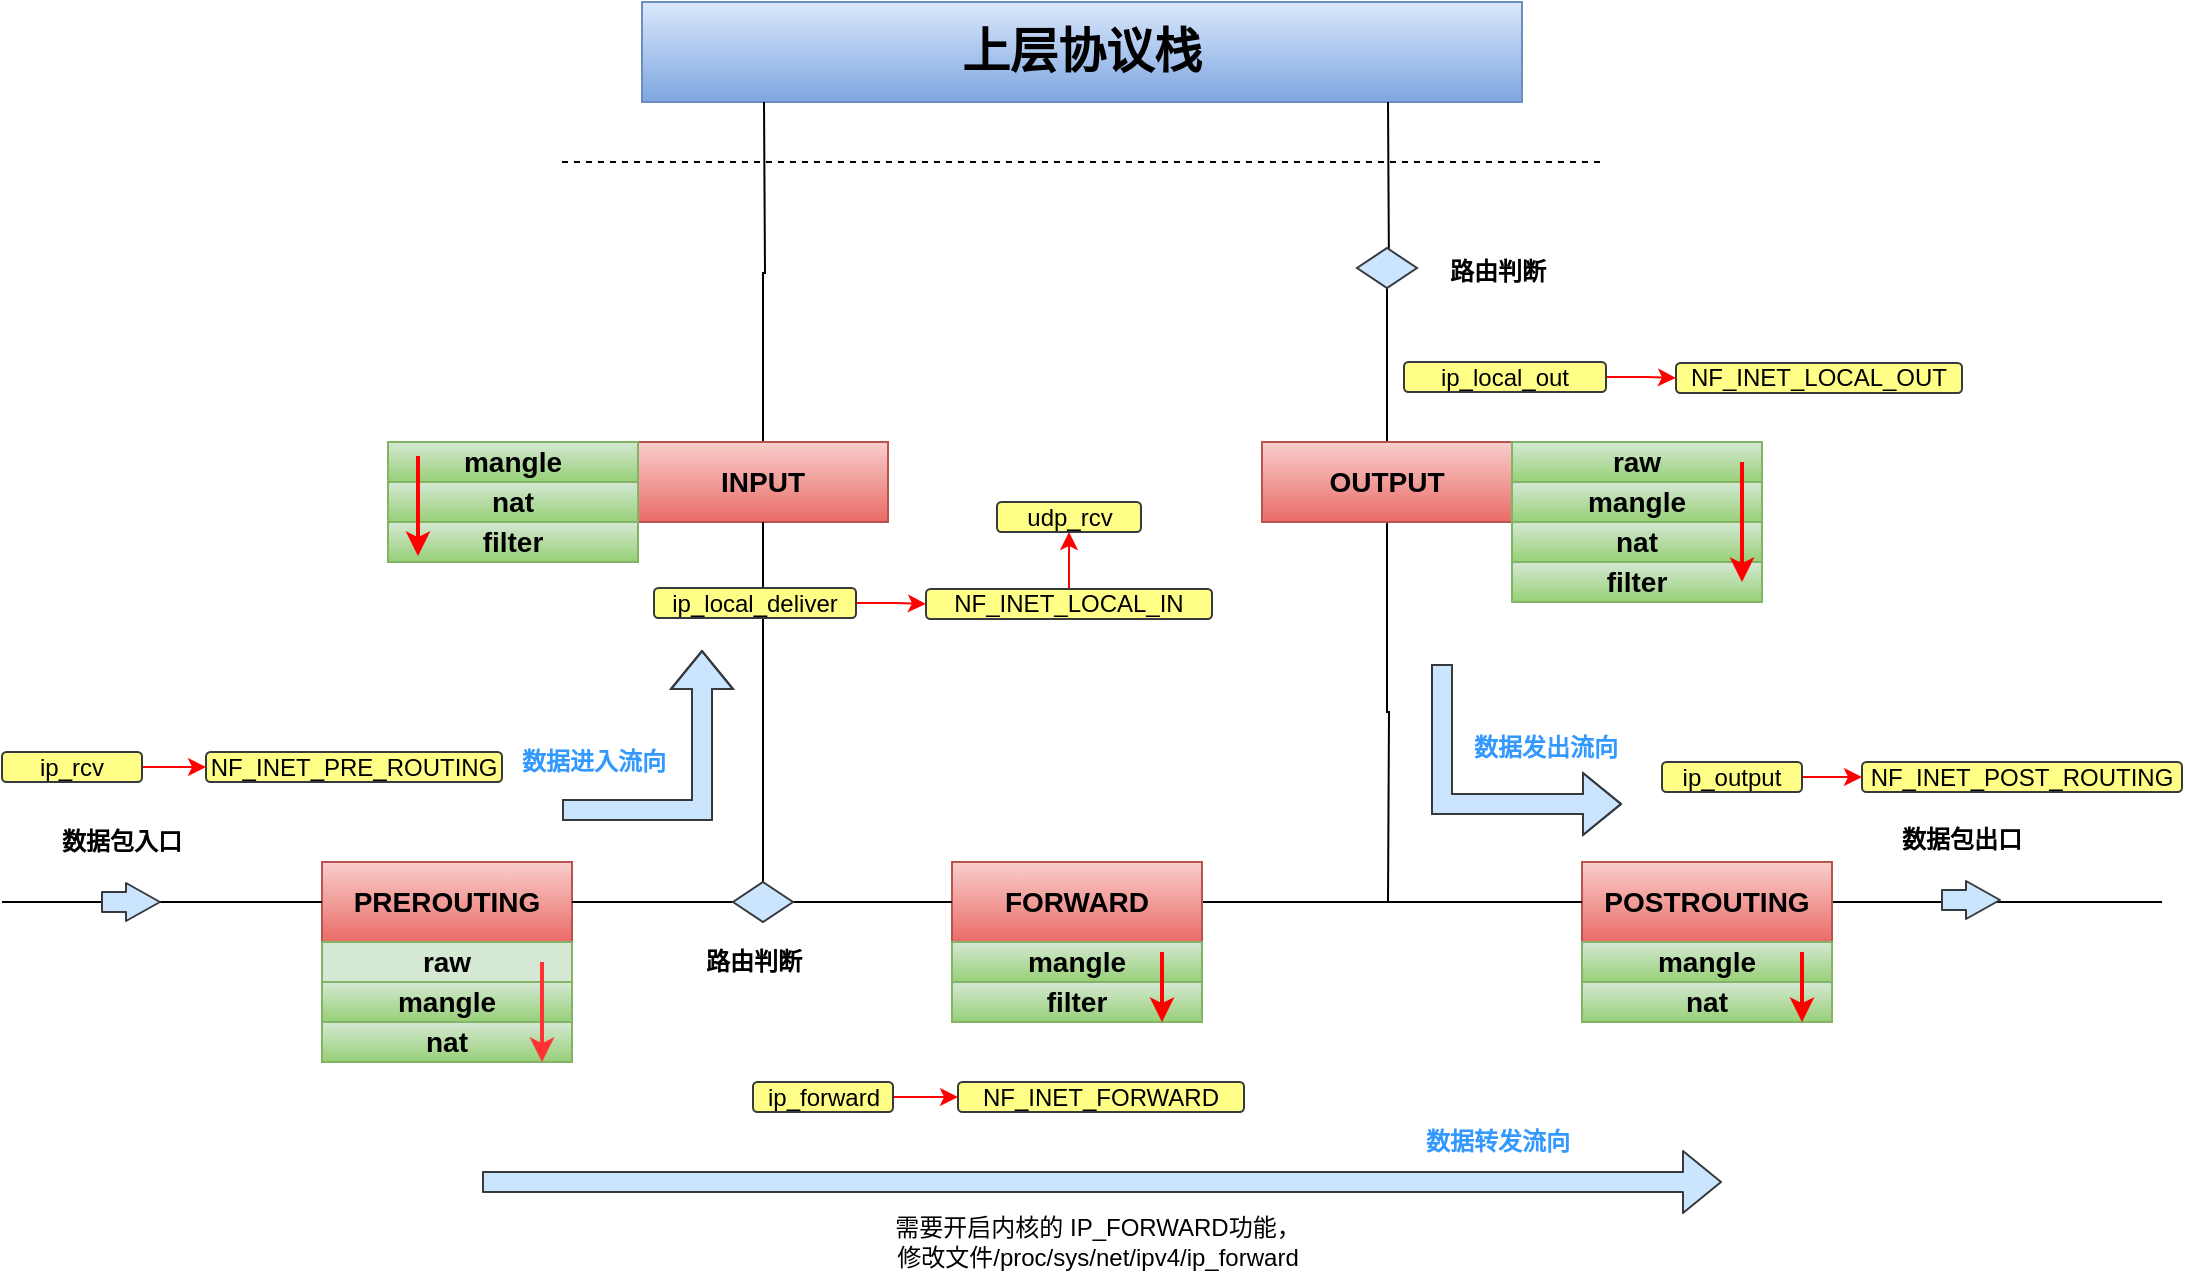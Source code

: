 <mxfile version="12.2.0" type="github" pages="1">
  <diagram id="bEqfqw1uMpefOEqq5Ksn" name="Page-1">
    <mxGraphModel dx="1912" dy="561" grid="1" gridSize="10" guides="1" tooltips="1" connect="1" arrows="1" fold="1" page="1" pageScale="1" pageWidth="827" pageHeight="1169" math="0" shadow="0">
      <root>
        <mxCell id="0"/>
        <mxCell id="1" parent="0"/>
        <mxCell id="d_MARhWFFSnt5gxG_KsG-63" value="NF_INET_PRE_ROUTING" style="rounded=1;whiteSpace=wrap;html=1;fillColor=#ffff88;strokeColor=#36393d;" vertex="1" parent="1">
          <mxGeometry x="-58" y="455" width="148" height="15" as="geometry"/>
        </mxCell>
        <mxCell id="d_MARhWFFSnt5gxG_KsG-67" style="edgeStyle=orthogonalEdgeStyle;rounded=0;comic=0;orthogonalLoop=1;jettySize=auto;html=1;exitX=1;exitY=0.5;exitDx=0;exitDy=0;entryX=0;entryY=0.5;entryDx=0;entryDy=0;shadow=0;sourcePerimeterSpacing=0;targetPerimeterSpacing=0;strokeColor=#FF0000;strokeWidth=1;" edge="1" parent="1" source="d_MARhWFFSnt5gxG_KsG-61" target="d_MARhWFFSnt5gxG_KsG-63">
          <mxGeometry relative="1" as="geometry"/>
        </mxCell>
        <mxCell id="d_MARhWFFSnt5gxG_KsG-61" value="ip_rcv" style="rounded=1;whiteSpace=wrap;html=1;fillColor=#ffff88;strokeColor=#36393d;" vertex="1" parent="1">
          <mxGeometry x="-160" y="455" width="70" height="15" as="geometry"/>
        </mxCell>
        <mxCell id="lUowFE6NQOimMYLQ2tVD-1" value="&lt;font style=&quot;font-size: 24px&quot;&gt;&lt;b&gt;上层协议栈&lt;/b&gt;&lt;/font&gt;" style="rounded=0;whiteSpace=wrap;html=1;fillColor=#dae8fc;strokeColor=#6c8ebf;gradientColor=#7ea6e0;" parent="1" vertex="1">
          <mxGeometry x="160" y="80" width="440" height="50" as="geometry"/>
        </mxCell>
        <mxCell id="lUowFE6NQOimMYLQ2tVD-2" value="" style="endArrow=none;dashed=1;html=1;" parent="1" edge="1">
          <mxGeometry width="50" height="50" relative="1" as="geometry">
            <mxPoint x="120" y="160" as="sourcePoint"/>
            <mxPoint x="640" y="160" as="targetPoint"/>
          </mxGeometry>
        </mxCell>
        <mxCell id="lUowFE6NQOimMYLQ2tVD-28" style="edgeStyle=orthogonalEdgeStyle;rounded=0;orthogonalLoop=1;jettySize=auto;html=1;exitX=1;exitY=0.5;exitDx=0;exitDy=0;endArrow=none;endFill=0;" parent="1" source="lUowFE6NQOimMYLQ2tVD-8" edge="1">
          <mxGeometry relative="1" as="geometry">
            <mxPoint x="920" y="530" as="targetPoint"/>
          </mxGeometry>
        </mxCell>
        <mxCell id="lUowFE6NQOimMYLQ2tVD-8" value="&lt;b style=&quot;white-space: normal ; font-size: 14px&quot;&gt;POSTROUTING&lt;/b&gt;" style="rounded=0;whiteSpace=wrap;html=1;shadow=0;glass=0;comic=0;fillColor=#f8cecc;strokeColor=#b85450;gradientColor=#ea6b66;" parent="1" vertex="1">
          <mxGeometry x="630" y="510" width="125" height="40" as="geometry"/>
        </mxCell>
        <mxCell id="lUowFE6NQOimMYLQ2tVD-9" value="&lt;b style=&quot;font-size: 14px&quot;&gt;PREROUTING&lt;/b&gt;" style="rounded=0;whiteSpace=wrap;html=1;shadow=0;glass=0;comic=0;fillColor=#f8cecc;strokeColor=#b85450;gradientColor=#ea6b66;" parent="1" vertex="1">
          <mxGeometry y="510" width="125" height="40" as="geometry"/>
        </mxCell>
        <mxCell id="lUowFE6NQOimMYLQ2tVD-15" style="edgeStyle=orthogonalEdgeStyle;rounded=0;orthogonalLoop=1;jettySize=auto;html=1;exitX=1;exitY=0.5;exitDx=0;exitDy=0;entryX=0;entryY=0.5;entryDx=0;entryDy=0;endArrow=none;endFill=0;" parent="1" source="lUowFE6NQOimMYLQ2tVD-10" target="lUowFE6NQOimMYLQ2tVD-8" edge="1">
          <mxGeometry relative="1" as="geometry"/>
        </mxCell>
        <mxCell id="lUowFE6NQOimMYLQ2tVD-10" value="&lt;b style=&quot;font-size: 14px&quot;&gt;FORWARD&lt;/b&gt;" style="rounded=0;whiteSpace=wrap;html=1;shadow=0;glass=0;comic=0;fillColor=#f8cecc;strokeColor=#b85450;gradientColor=#ea6b66;" parent="1" vertex="1">
          <mxGeometry x="315" y="510" width="125" height="40" as="geometry"/>
        </mxCell>
        <mxCell id="lUowFE6NQOimMYLQ2tVD-24" style="edgeStyle=orthogonalEdgeStyle;rounded=0;orthogonalLoop=1;jettySize=auto;html=1;endArrow=none;endFill=0;" parent="1" source="lUowFE6NQOimMYLQ2tVD-11" edge="1">
          <mxGeometry relative="1" as="geometry">
            <mxPoint x="221" y="130" as="targetPoint"/>
          </mxGeometry>
        </mxCell>
        <mxCell id="lUowFE6NQOimMYLQ2tVD-11" value="&lt;b style=&quot;font-size: 14px&quot;&gt;INPUT&lt;/b&gt;" style="rounded=0;whiteSpace=wrap;html=1;shadow=0;glass=0;comic=0;fillColor=#f8cecc;strokeColor=#b85450;gradientColor=#ea6b66;" parent="1" vertex="1">
          <mxGeometry x="158" y="300" width="125" height="40" as="geometry"/>
        </mxCell>
        <mxCell id="lUowFE6NQOimMYLQ2tVD-25" style="edgeStyle=orthogonalEdgeStyle;rounded=0;orthogonalLoop=1;jettySize=auto;html=1;endArrow=none;endFill=0;" parent="1" source="lUowFE6NQOimMYLQ2tVD-12" edge="1">
          <mxGeometry relative="1" as="geometry">
            <mxPoint x="533" y="130" as="targetPoint"/>
          </mxGeometry>
        </mxCell>
        <mxCell id="lUowFE6NQOimMYLQ2tVD-27" style="edgeStyle=orthogonalEdgeStyle;rounded=0;orthogonalLoop=1;jettySize=auto;html=1;exitX=0.5;exitY=1;exitDx=0;exitDy=0;endArrow=none;endFill=0;" parent="1" source="lUowFE6NQOimMYLQ2tVD-12" edge="1">
          <mxGeometry relative="1" as="geometry">
            <mxPoint x="533" y="530" as="targetPoint"/>
          </mxGeometry>
        </mxCell>
        <mxCell id="lUowFE6NQOimMYLQ2tVD-12" value="&lt;b style=&quot;font-size: 14px&quot;&gt;OUTPUT&lt;/b&gt;" style="rounded=0;whiteSpace=wrap;html=1;shadow=0;glass=0;comic=0;fillColor=#f8cecc;strokeColor=#b85450;gradientColor=#ea6b66;" parent="1" vertex="1">
          <mxGeometry x="470" y="300" width="125" height="40" as="geometry"/>
        </mxCell>
        <mxCell id="lUowFE6NQOimMYLQ2tVD-13" value="" style="endArrow=none;html=1;entryX=0;entryY=0.5;entryDx=0;entryDy=0;endFill=0;" parent="1" target="lUowFE6NQOimMYLQ2tVD-9" edge="1">
          <mxGeometry width="50" height="50" relative="1" as="geometry">
            <mxPoint x="-160" y="530" as="sourcePoint"/>
            <mxPoint x="60" y="570" as="targetPoint"/>
          </mxGeometry>
        </mxCell>
        <mxCell id="lUowFE6NQOimMYLQ2tVD-18" style="edgeStyle=orthogonalEdgeStyle;rounded=0;orthogonalLoop=1;jettySize=auto;html=1;exitX=1;exitY=0.5;exitDx=0;exitDy=0;entryX=0;entryY=0.5;entryDx=0;entryDy=0;endArrow=none;endFill=0;" parent="1" source="lUowFE6NQOimMYLQ2tVD-9" target="lUowFE6NQOimMYLQ2tVD-17" edge="1">
          <mxGeometry relative="1" as="geometry">
            <mxPoint x="125" y="530" as="sourcePoint"/>
            <mxPoint x="200" y="530" as="targetPoint"/>
          </mxGeometry>
        </mxCell>
        <mxCell id="lUowFE6NQOimMYLQ2tVD-22" style="edgeStyle=orthogonalEdgeStyle;rounded=0;orthogonalLoop=1;jettySize=auto;html=1;exitX=0.5;exitY=0;exitDx=0;exitDy=0;entryX=0.5;entryY=1;entryDx=0;entryDy=0;endArrow=none;endFill=0;" parent="1" source="lUowFE6NQOimMYLQ2tVD-17" target="lUowFE6NQOimMYLQ2tVD-11" edge="1">
          <mxGeometry relative="1" as="geometry"/>
        </mxCell>
        <mxCell id="lUowFE6NQOimMYLQ2tVD-23" style="edgeStyle=orthogonalEdgeStyle;rounded=0;orthogonalLoop=1;jettySize=auto;html=1;exitX=1;exitY=0.5;exitDx=0;exitDy=0;entryX=0;entryY=0.5;entryDx=0;entryDy=0;endArrow=none;endFill=0;" parent="1" source="lUowFE6NQOimMYLQ2tVD-17" target="lUowFE6NQOimMYLQ2tVD-10" edge="1">
          <mxGeometry relative="1" as="geometry"/>
        </mxCell>
        <mxCell id="lUowFE6NQOimMYLQ2tVD-17" value="" style="rhombus;whiteSpace=wrap;html=1;shadow=0;glass=0;comic=0;fillColor=#cce5ff;strokeColor=#36393d;" parent="1" vertex="1">
          <mxGeometry x="205.5" y="520" width="30" height="20" as="geometry"/>
        </mxCell>
        <mxCell id="lUowFE6NQOimMYLQ2tVD-29" value="" style="rhombus;whiteSpace=wrap;html=1;shadow=0;glass=0;comic=0;fillColor=#cce5ff;strokeColor=#36393d;" parent="1" vertex="1">
          <mxGeometry x="517.5" y="203" width="30" height="20" as="geometry"/>
        </mxCell>
        <mxCell id="d_MARhWFFSnt5gxG_KsG-7" value="" style="group;fillColor=#d5e8d4;strokeColor=#82b366;gradientColor=#97d077;" vertex="1" connectable="0" parent="1">
          <mxGeometry y="550" width="125" height="60" as="geometry"/>
        </mxCell>
        <mxCell id="d_MARhWFFSnt5gxG_KsG-4" value="&lt;b style=&quot;font-size: 14px&quot;&gt;raw&lt;/b&gt;" style="rounded=0;whiteSpace=wrap;html=1;shadow=0;glass=0;comic=0;fillColor=#d5e8d4;strokeColor=#82b366;" vertex="1" parent="d_MARhWFFSnt5gxG_KsG-7">
          <mxGeometry width="125" height="20" as="geometry"/>
        </mxCell>
        <mxCell id="d_MARhWFFSnt5gxG_KsG-5" value="&lt;b style=&quot;font-size: 14px&quot;&gt;mangle&lt;/b&gt;" style="rounded=0;whiteSpace=wrap;html=1;shadow=0;glass=0;comic=0;fillColor=#d5e8d4;strokeColor=#82b366;gradientColor=#97d077;" vertex="1" parent="d_MARhWFFSnt5gxG_KsG-7">
          <mxGeometry y="20" width="125" height="20" as="geometry"/>
        </mxCell>
        <mxCell id="d_MARhWFFSnt5gxG_KsG-6" value="&lt;b style=&quot;font-size: 14px&quot;&gt;nat&lt;/b&gt;" style="rounded=0;whiteSpace=wrap;html=1;shadow=0;glass=0;comic=0;fillColor=#d5e8d4;strokeColor=#82b366;gradientColor=#97d077;" vertex="1" parent="d_MARhWFFSnt5gxG_KsG-7">
          <mxGeometry y="40" width="125" height="20" as="geometry"/>
        </mxCell>
        <mxCell id="d_MARhWFFSnt5gxG_KsG-22" value="" style="endArrow=classic;html=1;strokeColor=#FF3333;strokeWidth=2;fillColor=#d5e8d4;" edge="1" parent="d_MARhWFFSnt5gxG_KsG-7">
          <mxGeometry width="50" height="50" relative="1" as="geometry">
            <mxPoint x="110" y="10" as="sourcePoint"/>
            <mxPoint x="110" y="60" as="targetPoint"/>
          </mxGeometry>
        </mxCell>
        <mxCell id="d_MARhWFFSnt5gxG_KsG-9" value="&lt;b style=&quot;font-size: 14px&quot;&gt;mangle&lt;/b&gt;" style="rounded=0;whiteSpace=wrap;html=1;shadow=0;glass=0;comic=0;fillColor=#d5e8d4;strokeColor=#82b366;gradientColor=#97d077;" vertex="1" parent="1">
          <mxGeometry x="33" y="300" width="125" height="20" as="geometry"/>
        </mxCell>
        <mxCell id="d_MARhWFFSnt5gxG_KsG-10" value="&lt;b style=&quot;font-size: 14px&quot;&gt;nat&lt;/b&gt;" style="rounded=0;whiteSpace=wrap;html=1;shadow=0;glass=0;comic=0;fillColor=#d5e8d4;strokeColor=#82b366;gradientColor=#97d077;" vertex="1" parent="1">
          <mxGeometry x="33" y="320" width="125" height="20" as="geometry"/>
        </mxCell>
        <mxCell id="d_MARhWFFSnt5gxG_KsG-11" value="&lt;b style=&quot;font-size: 14px&quot;&gt;filter&lt;/b&gt;" style="rounded=0;whiteSpace=wrap;html=1;shadow=0;glass=0;comic=0;fillColor=#d5e8d4;strokeColor=#82b366;gradientColor=#97d077;" vertex="1" parent="1">
          <mxGeometry x="33" y="340" width="125" height="20" as="geometry"/>
        </mxCell>
        <mxCell id="d_MARhWFFSnt5gxG_KsG-12" value="&lt;b style=&quot;font-size: 14px&quot;&gt;raw&lt;/b&gt;" style="rounded=0;whiteSpace=wrap;html=1;shadow=0;glass=0;comic=0;fillColor=#d5e8d4;strokeColor=#82b366;gradientColor=#97d077;" vertex="1" parent="1">
          <mxGeometry x="595" y="300" width="125" height="20" as="geometry"/>
        </mxCell>
        <mxCell id="d_MARhWFFSnt5gxG_KsG-13" value="&lt;b style=&quot;font-size: 14px&quot;&gt;mangle&lt;/b&gt;" style="rounded=0;whiteSpace=wrap;html=1;shadow=0;glass=0;comic=0;fillColor=#d5e8d4;strokeColor=#82b366;gradientColor=#97d077;" vertex="1" parent="1">
          <mxGeometry x="595" y="320" width="125" height="20" as="geometry"/>
        </mxCell>
        <mxCell id="d_MARhWFFSnt5gxG_KsG-14" value="&lt;b style=&quot;font-size: 14px&quot;&gt;nat&lt;/b&gt;" style="rounded=0;whiteSpace=wrap;html=1;shadow=0;glass=0;comic=0;fillColor=#d5e8d4;strokeColor=#82b366;gradientColor=#97d077;" vertex="1" parent="1">
          <mxGeometry x="595" y="340" width="125" height="20" as="geometry"/>
        </mxCell>
        <mxCell id="d_MARhWFFSnt5gxG_KsG-15" value="&lt;b style=&quot;font-size: 14px&quot;&gt;filter&lt;/b&gt;" style="rounded=0;whiteSpace=wrap;html=1;shadow=0;glass=0;comic=0;fillColor=#d5e8d4;strokeColor=#82b366;gradientColor=#97d077;" vertex="1" parent="1">
          <mxGeometry x="595" y="360" width="125" height="20" as="geometry"/>
        </mxCell>
        <mxCell id="d_MARhWFFSnt5gxG_KsG-16" value="&lt;b style=&quot;font-size: 14px&quot;&gt;mangle&lt;/b&gt;" style="rounded=0;whiteSpace=wrap;html=1;shadow=0;glass=0;comic=0;fillColor=#d5e8d4;strokeColor=#82b366;gradientColor=#97d077;" vertex="1" parent="1">
          <mxGeometry x="315" y="550" width="125" height="20" as="geometry"/>
        </mxCell>
        <mxCell id="d_MARhWFFSnt5gxG_KsG-17" value="&lt;b style=&quot;font-size: 14px&quot;&gt;filter&lt;/b&gt;" style="rounded=0;whiteSpace=wrap;html=1;shadow=0;glass=0;comic=0;fillColor=#d5e8d4;strokeColor=#82b366;gradientColor=#97d077;" vertex="1" parent="1">
          <mxGeometry x="315" y="570" width="125" height="20" as="geometry"/>
        </mxCell>
        <mxCell id="d_MARhWFFSnt5gxG_KsG-18" value="&lt;b style=&quot;font-size: 14px&quot;&gt;mangle&lt;/b&gt;" style="rounded=0;whiteSpace=wrap;html=1;shadow=0;glass=0;comic=0;fillColor=#d5e8d4;strokeColor=#82b366;gradientColor=#97d077;" vertex="1" parent="1">
          <mxGeometry x="630" y="550" width="125" height="20" as="geometry"/>
        </mxCell>
        <mxCell id="d_MARhWFFSnt5gxG_KsG-19" value="&lt;b style=&quot;font-size: 14px&quot;&gt;nat&lt;/b&gt;" style="rounded=0;whiteSpace=wrap;html=1;shadow=0;glass=0;comic=0;fillColor=#d5e8d4;strokeColor=#82b366;gradientColor=#97d077;" vertex="1" parent="1">
          <mxGeometry x="630" y="570" width="125" height="20" as="geometry"/>
        </mxCell>
        <mxCell id="d_MARhWFFSnt5gxG_KsG-20" value="" style="endArrow=classic;html=1;strokeColor=#FF0000;strokeWidth=2;fillColor=#d5e8d4;" edge="1" parent="1">
          <mxGeometry width="50" height="50" relative="1" as="geometry">
            <mxPoint x="48" y="307" as="sourcePoint"/>
            <mxPoint x="48" y="357" as="targetPoint"/>
          </mxGeometry>
        </mxCell>
        <mxCell id="d_MARhWFFSnt5gxG_KsG-21" value="" style="endArrow=classic;html=1;strokeColor=#FF0000;strokeWidth=2;fillColor=#d5e8d4;" edge="1" parent="1">
          <mxGeometry width="50" height="50" relative="1" as="geometry">
            <mxPoint x="710" y="310" as="sourcePoint"/>
            <mxPoint x="710" y="370" as="targetPoint"/>
          </mxGeometry>
        </mxCell>
        <mxCell id="d_MARhWFFSnt5gxG_KsG-23" value="" style="endArrow=classic;html=1;strokeColor=#FF0000;strokeWidth=2;fillColor=#d5e8d4;" edge="1" parent="1">
          <mxGeometry width="50" height="50" relative="1" as="geometry">
            <mxPoint x="420" y="555" as="sourcePoint"/>
            <mxPoint x="420" y="590" as="targetPoint"/>
          </mxGeometry>
        </mxCell>
        <mxCell id="d_MARhWFFSnt5gxG_KsG-25" value="" style="endArrow=classic;html=1;strokeColor=#FF0000;strokeWidth=2;fillColor=#d5e8d4;" edge="1" parent="1">
          <mxGeometry width="50" height="50" relative="1" as="geometry">
            <mxPoint x="740" y="555" as="sourcePoint"/>
            <mxPoint x="740" y="590" as="targetPoint"/>
          </mxGeometry>
        </mxCell>
        <mxCell id="d_MARhWFFSnt5gxG_KsG-30" value="" style="edgeStyle=segmentEdgeStyle;endArrow=classic;html=1;strokeColor=#36393d;strokeWidth=1;rounded=0;shadow=0;comic=0;shape=flexArrow;targetPerimeterSpacing=0;sourcePerimeterSpacing=0;fillColor=#cce5ff;" edge="1" parent="1">
          <mxGeometry width="50" height="50" relative="1" as="geometry">
            <mxPoint x="120" y="484" as="sourcePoint"/>
            <mxPoint x="190" y="404" as="targetPoint"/>
            <Array as="points">
              <mxPoint x="190" y="484"/>
            </Array>
          </mxGeometry>
        </mxCell>
        <mxCell id="d_MARhWFFSnt5gxG_KsG-47" value="" style="edgeStyle=segmentEdgeStyle;endArrow=classic;html=1;shadow=0;strokeColor=#36393d;strokeWidth=1;rounded=0;shape=flexArrow;fillColor=#cce5ff;" edge="1" parent="1">
          <mxGeometry width="50" height="50" relative="1" as="geometry">
            <mxPoint x="560" y="411" as="sourcePoint"/>
            <mxPoint x="650" y="481" as="targetPoint"/>
            <Array as="points">
              <mxPoint x="610" y="481"/>
              <mxPoint x="610" y="481"/>
            </Array>
          </mxGeometry>
        </mxCell>
        <mxCell id="d_MARhWFFSnt5gxG_KsG-48" value="" style="shape=flexArrow;endArrow=classic;html=1;shadow=0;strokeColor=#36393d;strokeWidth=1;fillColor=#cce5ff;" edge="1" parent="1">
          <mxGeometry width="50" height="50" relative="1" as="geometry">
            <mxPoint x="80" y="670" as="sourcePoint"/>
            <mxPoint x="700" y="670" as="targetPoint"/>
          </mxGeometry>
        </mxCell>
        <mxCell id="d_MARhWFFSnt5gxG_KsG-49" value="" style="shape=flexArrow;endArrow=classic;html=1;shadow=0;strokeColor=#36393d;strokeWidth=1;endWidth=8;endSize=5.33;fillColor=#cce5ff;" edge="1" parent="1">
          <mxGeometry width="50" height="50" relative="1" as="geometry">
            <mxPoint x="-110.5" y="530" as="sourcePoint"/>
            <mxPoint x="-80.5" y="530" as="targetPoint"/>
          </mxGeometry>
        </mxCell>
        <mxCell id="d_MARhWFFSnt5gxG_KsG-50" value="&lt;b&gt;数据包入口&lt;/b&gt;" style="text;html=1;strokeColor=none;fillColor=none;align=center;verticalAlign=middle;whiteSpace=wrap;rounded=0;" vertex="1" parent="1">
          <mxGeometry x="-140" y="490" width="80" height="20" as="geometry"/>
        </mxCell>
        <mxCell id="d_MARhWFFSnt5gxG_KsG-51" value="&lt;b&gt;&lt;font color=&quot;#3399ff&quot;&gt;数据进入流向&lt;/font&gt;&lt;/b&gt;" style="text;html=1;strokeColor=none;fillColor=none;align=center;verticalAlign=middle;whiteSpace=wrap;rounded=0;" vertex="1" parent="1">
          <mxGeometry x="95.5" y="450" width="80" height="20" as="geometry"/>
        </mxCell>
        <mxCell id="d_MARhWFFSnt5gxG_KsG-52" value="&lt;font color=&quot;#3399ff&quot;&gt;&lt;b&gt;数据发出流向&lt;/b&gt;&lt;/font&gt;" style="text;html=1;strokeColor=none;fillColor=none;align=center;verticalAlign=middle;whiteSpace=wrap;rounded=0;" vertex="1" parent="1">
          <mxGeometry x="571.5" y="443" width="80" height="20" as="geometry"/>
        </mxCell>
        <mxCell id="d_MARhWFFSnt5gxG_KsG-54" value="&lt;b&gt;路由判断&lt;/b&gt;" style="text;html=1;strokeColor=none;fillColor=none;align=center;verticalAlign=middle;whiteSpace=wrap;rounded=0;" vertex="1" parent="1">
          <mxGeometry x="175.5" y="550" width="80" height="20" as="geometry"/>
        </mxCell>
        <mxCell id="d_MARhWFFSnt5gxG_KsG-55" value="&lt;b&gt;路由判断&lt;/b&gt;" style="text;html=1;strokeColor=none;fillColor=none;align=center;verticalAlign=middle;whiteSpace=wrap;rounded=0;" vertex="1" parent="1">
          <mxGeometry x="547.5" y="205" width="80" height="20" as="geometry"/>
        </mxCell>
        <mxCell id="d_MARhWFFSnt5gxG_KsG-56" value="&lt;font color=&quot;#3399ff&quot;&gt;&lt;b&gt;数据转发流向&lt;/b&gt;&lt;/font&gt;" style="text;html=1;strokeColor=none;fillColor=none;align=center;verticalAlign=middle;whiteSpace=wrap;rounded=0;" vertex="1" parent="1">
          <mxGeometry x="547.5" y="640" width="80" height="20" as="geometry"/>
        </mxCell>
        <mxCell id="d_MARhWFFSnt5gxG_KsG-57" value="需要开启内核的 IP_FORWARD功能，修改文件/proc/sys/net/ipv4/ip_forward" style="text;html=1;strokeColor=none;fillColor=none;align=center;verticalAlign=middle;whiteSpace=wrap;rounded=0;" vertex="1" parent="1">
          <mxGeometry x="283" y="690" width="210" height="20" as="geometry"/>
        </mxCell>
        <mxCell id="d_MARhWFFSnt5gxG_KsG-58" value="" style="shape=flexArrow;endArrow=classic;html=1;shadow=0;strokeColor=#36393d;strokeWidth=1;endWidth=8;endSize=5.33;fillColor=#cce5ff;" edge="1" parent="1">
          <mxGeometry width="50" height="50" relative="1" as="geometry">
            <mxPoint x="809.5" y="529" as="sourcePoint"/>
            <mxPoint x="839.5" y="529" as="targetPoint"/>
          </mxGeometry>
        </mxCell>
        <mxCell id="d_MARhWFFSnt5gxG_KsG-59" value="&lt;b&gt;数据包出口&lt;/b&gt;" style="text;html=1;strokeColor=none;fillColor=none;align=center;verticalAlign=middle;whiteSpace=wrap;rounded=0;" vertex="1" parent="1">
          <mxGeometry x="780" y="489" width="80" height="20" as="geometry"/>
        </mxCell>
        <mxCell id="d_MARhWFFSnt5gxG_KsG-68" value="NF_INET_FORWARD" style="rounded=1;whiteSpace=wrap;html=1;fillColor=#ffff88;strokeColor=#36393d;" vertex="1" parent="1">
          <mxGeometry x="318" y="620" width="143" height="15" as="geometry"/>
        </mxCell>
        <mxCell id="d_MARhWFFSnt5gxG_KsG-69" style="edgeStyle=orthogonalEdgeStyle;rounded=0;comic=0;orthogonalLoop=1;jettySize=auto;html=1;exitX=1;exitY=0.5;exitDx=0;exitDy=0;entryX=0;entryY=0.5;entryDx=0;entryDy=0;shadow=0;sourcePerimeterSpacing=0;targetPerimeterSpacing=0;strokeColor=#FF0000;strokeWidth=1;" edge="1" parent="1" source="d_MARhWFFSnt5gxG_KsG-70" target="d_MARhWFFSnt5gxG_KsG-68">
          <mxGeometry relative="1" as="geometry"/>
        </mxCell>
        <mxCell id="d_MARhWFFSnt5gxG_KsG-70" value="ip_forward" style="rounded=1;whiteSpace=wrap;html=1;fillColor=#ffff88;strokeColor=#36393d;" vertex="1" parent="1">
          <mxGeometry x="215.5" y="620" width="70" height="15" as="geometry"/>
        </mxCell>
        <mxCell id="d_MARhWFFSnt5gxG_KsG-78" value="" style="edgeStyle=orthogonalEdgeStyle;rounded=0;comic=0;orthogonalLoop=1;jettySize=auto;html=1;shadow=0;sourcePerimeterSpacing=0;targetPerimeterSpacing=0;strokeColor=#FF0000;strokeWidth=1;" edge="1" parent="1" source="d_MARhWFFSnt5gxG_KsG-71" target="d_MARhWFFSnt5gxG_KsG-77">
          <mxGeometry relative="1" as="geometry"/>
        </mxCell>
        <mxCell id="d_MARhWFFSnt5gxG_KsG-71" value="NF_INET_LOCAL_IN" style="rounded=1;whiteSpace=wrap;html=1;fillColor=#ffff88;strokeColor=#36393d;" vertex="1" parent="1">
          <mxGeometry x="302" y="373.5" width="143" height="15" as="geometry"/>
        </mxCell>
        <mxCell id="d_MARhWFFSnt5gxG_KsG-77" value="udp_rcv" style="rounded=1;whiteSpace=wrap;html=1;fillColor=#ffff88;strokeColor=#36393d;" vertex="1" parent="1">
          <mxGeometry x="337.5" y="330" width="72" height="15" as="geometry"/>
        </mxCell>
        <mxCell id="d_MARhWFFSnt5gxG_KsG-76" value="" style="edgeStyle=orthogonalEdgeStyle;rounded=0;comic=0;orthogonalLoop=1;jettySize=auto;html=1;shadow=0;sourcePerimeterSpacing=0;targetPerimeterSpacing=0;strokeColor=#FF0000;strokeWidth=1;" edge="1" parent="1" source="d_MARhWFFSnt5gxG_KsG-75" target="d_MARhWFFSnt5gxG_KsG-71">
          <mxGeometry relative="1" as="geometry"/>
        </mxCell>
        <mxCell id="d_MARhWFFSnt5gxG_KsG-75" value="ip_local_deliver" style="rounded=1;whiteSpace=wrap;html=1;fillColor=#ffff88;strokeColor=#36393d;" vertex="1" parent="1">
          <mxGeometry x="166" y="373" width="101" height="15" as="geometry"/>
        </mxCell>
        <mxCell id="d_MARhWFFSnt5gxG_KsG-79" value="NF_INET_LOCAL_OUT" style="rounded=1;whiteSpace=wrap;html=1;fillColor=#ffff88;strokeColor=#36393d;" vertex="1" parent="1">
          <mxGeometry x="677" y="260.5" width="143" height="15" as="geometry"/>
        </mxCell>
        <mxCell id="d_MARhWFFSnt5gxG_KsG-80" value="" style="edgeStyle=orthogonalEdgeStyle;rounded=0;comic=0;orthogonalLoop=1;jettySize=auto;html=1;shadow=0;sourcePerimeterSpacing=0;targetPerimeterSpacing=0;strokeColor=#FF0000;strokeWidth=1;" edge="1" parent="1" source="d_MARhWFFSnt5gxG_KsG-81" target="d_MARhWFFSnt5gxG_KsG-79">
          <mxGeometry relative="1" as="geometry"/>
        </mxCell>
        <mxCell id="d_MARhWFFSnt5gxG_KsG-81" value="ip_local_out" style="rounded=1;whiteSpace=wrap;html=1;fillColor=#ffff88;strokeColor=#36393d;" vertex="1" parent="1">
          <mxGeometry x="541" y="260" width="101" height="15" as="geometry"/>
        </mxCell>
        <mxCell id="d_MARhWFFSnt5gxG_KsG-82" value="NF_INET_POST_ROUTING" style="rounded=1;whiteSpace=wrap;html=1;fillColor=#ffff88;strokeColor=#36393d;" vertex="1" parent="1">
          <mxGeometry x="770" y="460" width="160" height="15" as="geometry"/>
        </mxCell>
        <mxCell id="d_MARhWFFSnt5gxG_KsG-83" value="" style="edgeStyle=orthogonalEdgeStyle;rounded=0;comic=0;orthogonalLoop=1;jettySize=auto;html=1;shadow=0;sourcePerimeterSpacing=0;targetPerimeterSpacing=0;strokeColor=#FF0000;strokeWidth=1;" edge="1" parent="1" source="d_MARhWFFSnt5gxG_KsG-84" target="d_MARhWFFSnt5gxG_KsG-82">
          <mxGeometry relative="1" as="geometry"/>
        </mxCell>
        <mxCell id="d_MARhWFFSnt5gxG_KsG-84" value="ip_output" style="rounded=1;whiteSpace=wrap;html=1;fillColor=#ffff88;strokeColor=#36393d;" vertex="1" parent="1">
          <mxGeometry x="670" y="460" width="70" height="15" as="geometry"/>
        </mxCell>
      </root>
    </mxGraphModel>
  </diagram>
</mxfile>
